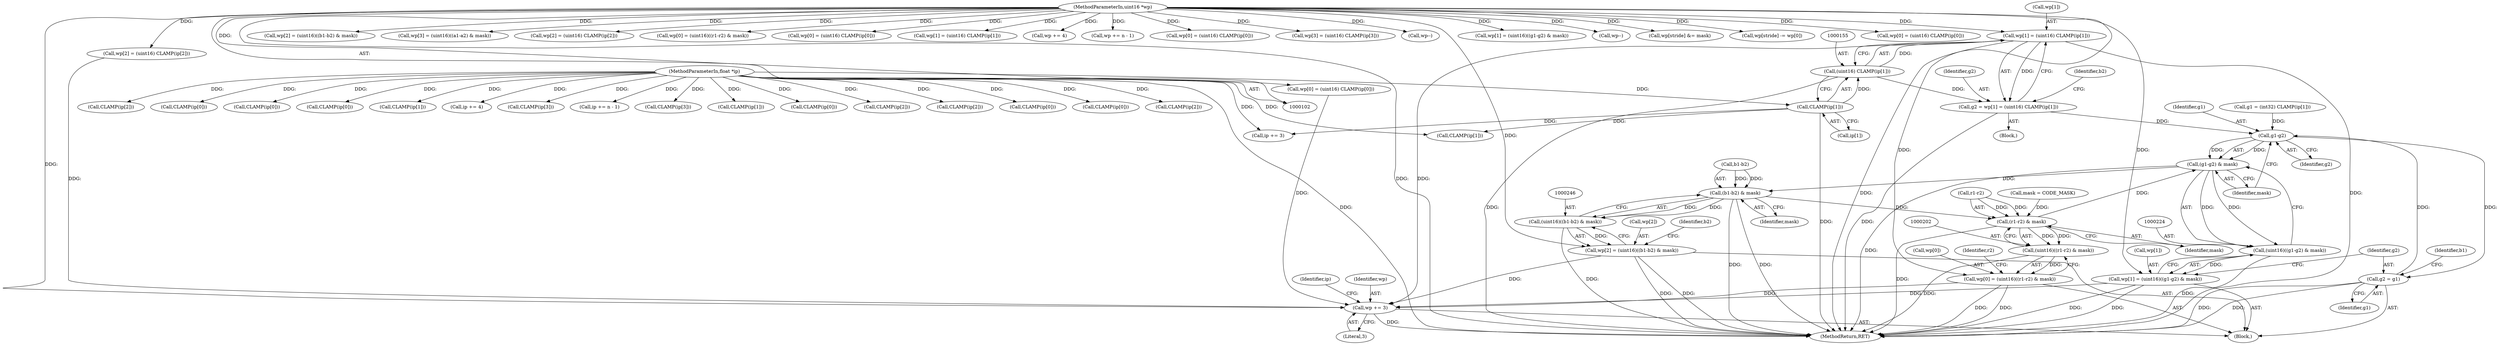 digraph "0_libtiff_83a4b92815ea04969d494416eaae3d4c6b338e4a#diff-c8b4b355f9b5c06d585b23138e1c185f_1@array" {
"1000150" [label="(Call,wp[1] = (uint16) CLAMP(ip[1]))"];
"1000106" [label="(MethodParameterIn,uint16 *wp)"];
"1000154" [label="(Call,(uint16) CLAMP(ip[1]))"];
"1000156" [label="(Call,CLAMP(ip[1]))"];
"1000103" [label="(MethodParameterIn,float *ip)"];
"1000148" [label="(Call,g2 = wp[1] = (uint16) CLAMP(ip[1]))"];
"1000226" [label="(Call,g1-g2)"];
"1000225" [label="(Call,(g1-g2) & mask)"];
"1000223" [label="(Call,(uint16)((g1-g2) & mask))"];
"1000219" [label="(Call,wp[1] = (uint16)((g1-g2) & mask))"];
"1000183" [label="(Call,wp += 3)"];
"1000247" [label="(Call,(b1-b2) & mask)"];
"1000203" [label="(Call,(r1-r2) & mask)"];
"1000201" [label="(Call,(uint16)((r1-r2) & mask))"];
"1000197" [label="(Call,wp[0] = (uint16)((r1-r2) & mask))"];
"1000245" [label="(Call,(uint16)((b1-b2) & mask))"];
"1000241" [label="(Call,wp[2] = (uint16)((b1-b2) & mask))"];
"1000230" [label="(Call,g2 = g1)"];
"1000123" [label="(Call,mask = CODE_MASK)"];
"1000183" [label="(Call,wp += 3)"];
"1000179" [label="(Block,)"];
"1000168" [label="(Call,CLAMP(ip[2]))"];
"1000223" [label="(Call,(uint16)((g1-g2) & mask))"];
"1000150" [label="(Call,wp[1] = (uint16) CLAMP(ip[1]))"];
"1000156" [label="(Call,CLAMP(ip[1]))"];
"1000220" [label="(Call,wp[1])"];
"1000162" [label="(Call,wp[2] = (uint16) CLAMP(ip[2]))"];
"1000378" [label="(Call,wp[2] = (uint16)((b1-b2) & mask))"];
"1000187" [label="(Identifier,ip)"];
"1000230" [label="(Call,g2 = g1)"];
"1000330" [label="(Call,CLAMP(ip[0]))"];
"1000185" [label="(Literal,3)"];
"1000400" [label="(Call,wp[3] = (uint16)((a1-a2) & mask))"];
"1000157" [label="(Call,ip[1])"];
"1000287" [label="(Call,wp[2] = (uint16) CLAMP(ip[2]))"];
"1000334" [label="(Call,wp[0] = (uint16)((r1-r2) & mask))"];
"1000144" [label="(Call,CLAMP(ip[0]))"];
"1000211" [label="(Call,g1 = (int32) CLAMP(ip[1]))"];
"1000263" [label="(Call,wp[0] = (uint16) CLAMP(ip[0]))"];
"1000193" [label="(Call,CLAMP(ip[0]))"];
"1000207" [label="(Identifier,mask)"];
"1000281" [label="(Call,CLAMP(ip[1]))"];
"1000323" [label="(Call,ip += 4)"];
"1000275" [label="(Call,wp[1] = (uint16) CLAMP(ip[1]))"];
"1000226" [label="(Call,g1-g2)"];
"1000242" [label="(Call,wp[2])"];
"1000106" [label="(MethodParameterIn,uint16 *wp)"];
"1000320" [label="(Call,wp += 4)"];
"1000231" [label="(Identifier,g2)"];
"1000247" [label="(Call,(b1-b2) & mask)"];
"1000421" [label="(Call,wp += n - 1)"];
"1000465" [label="(Call,wp[0] = (uint16) CLAMP(ip[0]))"];
"1000234" [label="(Identifier,b1)"];
"1000299" [label="(Call,wp[3] = (uint16) CLAMP(ip[3]))"];
"1000305" [label="(Call,CLAMP(ip[3]))"];
"1000229" [label="(Identifier,mask)"];
"1000225" [label="(Call,(g1-g2) & mask)"];
"1000186" [label="(Call,ip += 3)"];
"1000416" [label="(Call,ip += n - 1)"];
"1000215" [label="(Call,CLAMP(ip[1]))"];
"1000396" [label="(Call,CLAMP(ip[3]))"];
"1000248" [label="(Call,b1-b2)"];
"1000241" [label="(Call,wp[2] = (uint16)((b1-b2) & mask))"];
"1000458" [label="(Call,wp--)"];
"1000148" [label="(Call,g2 = wp[1] = (uint16) CLAMP(ip[1]))"];
"1000232" [label="(Identifier,g1)"];
"1000138" [label="(Call,wp[0] = (uint16) CLAMP(ip[0]))"];
"1000352" [label="(Call,CLAMP(ip[1]))"];
"1000356" [label="(Call,wp[1] = (uint16)((g1-g2) & mask))"];
"1000269" [label="(Call,CLAMP(ip[0]))"];
"1000475" [label="(Call,wp--)"];
"1000103" [label="(MethodParameterIn,float *ip)"];
"1000151" [label="(Call,wp[1])"];
"1000237" [label="(Call,CLAMP(ip[2]))"];
"1000374" [label="(Call,CLAMP(ip[2]))"];
"1000201" [label="(Call,(uint16)((r1-r2) & mask))"];
"1000453" [label="(Call,wp[stride] &= mask)"];
"1000446" [label="(Call,wp[stride] -= wp[0])"];
"1000135" [label="(Block,)"];
"1000209" [label="(Identifier,r2)"];
"1000154" [label="(Call,(uint16) CLAMP(ip[1]))"];
"1000477" [label="(MethodReturn,RET)"];
"1000253" [label="(Identifier,b2)"];
"1000471" [label="(Call,CLAMP(ip[0]))"];
"1000161" [label="(Identifier,b2)"];
"1000204" [label="(Call,r1-r2)"];
"1000442" [label="(Call,CLAMP(ip[0]))"];
"1000219" [label="(Call,wp[1] = (uint16)((g1-g2) & mask))"];
"1000203" [label="(Call,(r1-r2) & mask)"];
"1000251" [label="(Identifier,mask)"];
"1000198" [label="(Call,wp[0])"];
"1000436" [label="(Call,wp[0] = (uint16) CLAMP(ip[0]))"];
"1000228" [label="(Identifier,g2)"];
"1000149" [label="(Identifier,g2)"];
"1000293" [label="(Call,CLAMP(ip[2]))"];
"1000245" [label="(Call,(uint16)((b1-b2) & mask))"];
"1000197" [label="(Call,wp[0] = (uint16)((r1-r2) & mask))"];
"1000227" [label="(Identifier,g1)"];
"1000184" [label="(Identifier,wp)"];
"1000150" -> "1000148"  [label="AST: "];
"1000150" -> "1000154"  [label="CFG: "];
"1000151" -> "1000150"  [label="AST: "];
"1000154" -> "1000150"  [label="AST: "];
"1000148" -> "1000150"  [label="CFG: "];
"1000150" -> "1000477"  [label="DDG: "];
"1000150" -> "1000477"  [label="DDG: "];
"1000150" -> "1000148"  [label="DDG: "];
"1000106" -> "1000150"  [label="DDG: "];
"1000154" -> "1000150"  [label="DDG: "];
"1000150" -> "1000183"  [label="DDG: "];
"1000106" -> "1000102"  [label="AST: "];
"1000106" -> "1000477"  [label="DDG: "];
"1000106" -> "1000138"  [label="DDG: "];
"1000106" -> "1000162"  [label="DDG: "];
"1000106" -> "1000183"  [label="DDG: "];
"1000106" -> "1000197"  [label="DDG: "];
"1000106" -> "1000219"  [label="DDG: "];
"1000106" -> "1000241"  [label="DDG: "];
"1000106" -> "1000263"  [label="DDG: "];
"1000106" -> "1000275"  [label="DDG: "];
"1000106" -> "1000287"  [label="DDG: "];
"1000106" -> "1000299"  [label="DDG: "];
"1000106" -> "1000320"  [label="DDG: "];
"1000106" -> "1000334"  [label="DDG: "];
"1000106" -> "1000356"  [label="DDG: "];
"1000106" -> "1000378"  [label="DDG: "];
"1000106" -> "1000400"  [label="DDG: "];
"1000106" -> "1000421"  [label="DDG: "];
"1000106" -> "1000436"  [label="DDG: "];
"1000106" -> "1000446"  [label="DDG: "];
"1000106" -> "1000453"  [label="DDG: "];
"1000106" -> "1000458"  [label="DDG: "];
"1000106" -> "1000465"  [label="DDG: "];
"1000106" -> "1000475"  [label="DDG: "];
"1000154" -> "1000156"  [label="CFG: "];
"1000155" -> "1000154"  [label="AST: "];
"1000156" -> "1000154"  [label="AST: "];
"1000154" -> "1000477"  [label="DDG: "];
"1000154" -> "1000148"  [label="DDG: "];
"1000156" -> "1000154"  [label="DDG: "];
"1000156" -> "1000157"  [label="CFG: "];
"1000157" -> "1000156"  [label="AST: "];
"1000156" -> "1000477"  [label="DDG: "];
"1000103" -> "1000156"  [label="DDG: "];
"1000156" -> "1000186"  [label="DDG: "];
"1000156" -> "1000215"  [label="DDG: "];
"1000103" -> "1000102"  [label="AST: "];
"1000103" -> "1000477"  [label="DDG: "];
"1000103" -> "1000144"  [label="DDG: "];
"1000103" -> "1000168"  [label="DDG: "];
"1000103" -> "1000186"  [label="DDG: "];
"1000103" -> "1000193"  [label="DDG: "];
"1000103" -> "1000215"  [label="DDG: "];
"1000103" -> "1000237"  [label="DDG: "];
"1000103" -> "1000269"  [label="DDG: "];
"1000103" -> "1000281"  [label="DDG: "];
"1000103" -> "1000293"  [label="DDG: "];
"1000103" -> "1000305"  [label="DDG: "];
"1000103" -> "1000323"  [label="DDG: "];
"1000103" -> "1000330"  [label="DDG: "];
"1000103" -> "1000352"  [label="DDG: "];
"1000103" -> "1000374"  [label="DDG: "];
"1000103" -> "1000396"  [label="DDG: "];
"1000103" -> "1000416"  [label="DDG: "];
"1000103" -> "1000442"  [label="DDG: "];
"1000103" -> "1000471"  [label="DDG: "];
"1000148" -> "1000135"  [label="AST: "];
"1000149" -> "1000148"  [label="AST: "];
"1000161" -> "1000148"  [label="CFG: "];
"1000148" -> "1000477"  [label="DDG: "];
"1000148" -> "1000226"  [label="DDG: "];
"1000226" -> "1000225"  [label="AST: "];
"1000226" -> "1000228"  [label="CFG: "];
"1000227" -> "1000226"  [label="AST: "];
"1000228" -> "1000226"  [label="AST: "];
"1000229" -> "1000226"  [label="CFG: "];
"1000226" -> "1000225"  [label="DDG: "];
"1000226" -> "1000225"  [label="DDG: "];
"1000211" -> "1000226"  [label="DDG: "];
"1000230" -> "1000226"  [label="DDG: "];
"1000226" -> "1000230"  [label="DDG: "];
"1000225" -> "1000223"  [label="AST: "];
"1000225" -> "1000229"  [label="CFG: "];
"1000229" -> "1000225"  [label="AST: "];
"1000223" -> "1000225"  [label="CFG: "];
"1000225" -> "1000477"  [label="DDG: "];
"1000225" -> "1000223"  [label="DDG: "];
"1000225" -> "1000223"  [label="DDG: "];
"1000203" -> "1000225"  [label="DDG: "];
"1000225" -> "1000247"  [label="DDG: "];
"1000223" -> "1000219"  [label="AST: "];
"1000224" -> "1000223"  [label="AST: "];
"1000219" -> "1000223"  [label="CFG: "];
"1000223" -> "1000477"  [label="DDG: "];
"1000223" -> "1000219"  [label="DDG: "];
"1000219" -> "1000179"  [label="AST: "];
"1000220" -> "1000219"  [label="AST: "];
"1000231" -> "1000219"  [label="CFG: "];
"1000219" -> "1000477"  [label="DDG: "];
"1000219" -> "1000477"  [label="DDG: "];
"1000219" -> "1000183"  [label="DDG: "];
"1000183" -> "1000179"  [label="AST: "];
"1000183" -> "1000185"  [label="CFG: "];
"1000184" -> "1000183"  [label="AST: "];
"1000185" -> "1000183"  [label="AST: "];
"1000187" -> "1000183"  [label="CFG: "];
"1000183" -> "1000477"  [label="DDG: "];
"1000138" -> "1000183"  [label="DDG: "];
"1000162" -> "1000183"  [label="DDG: "];
"1000197" -> "1000183"  [label="DDG: "];
"1000241" -> "1000183"  [label="DDG: "];
"1000247" -> "1000245"  [label="AST: "];
"1000247" -> "1000251"  [label="CFG: "];
"1000248" -> "1000247"  [label="AST: "];
"1000251" -> "1000247"  [label="AST: "];
"1000245" -> "1000247"  [label="CFG: "];
"1000247" -> "1000477"  [label="DDG: "];
"1000247" -> "1000477"  [label="DDG: "];
"1000247" -> "1000203"  [label="DDG: "];
"1000247" -> "1000245"  [label="DDG: "];
"1000247" -> "1000245"  [label="DDG: "];
"1000248" -> "1000247"  [label="DDG: "];
"1000248" -> "1000247"  [label="DDG: "];
"1000203" -> "1000201"  [label="AST: "];
"1000203" -> "1000207"  [label="CFG: "];
"1000204" -> "1000203"  [label="AST: "];
"1000207" -> "1000203"  [label="AST: "];
"1000201" -> "1000203"  [label="CFG: "];
"1000203" -> "1000477"  [label="DDG: "];
"1000203" -> "1000201"  [label="DDG: "];
"1000203" -> "1000201"  [label="DDG: "];
"1000204" -> "1000203"  [label="DDG: "];
"1000204" -> "1000203"  [label="DDG: "];
"1000123" -> "1000203"  [label="DDG: "];
"1000201" -> "1000197"  [label="AST: "];
"1000202" -> "1000201"  [label="AST: "];
"1000197" -> "1000201"  [label="CFG: "];
"1000201" -> "1000477"  [label="DDG: "];
"1000201" -> "1000197"  [label="DDG: "];
"1000197" -> "1000179"  [label="AST: "];
"1000198" -> "1000197"  [label="AST: "];
"1000209" -> "1000197"  [label="CFG: "];
"1000197" -> "1000477"  [label="DDG: "];
"1000197" -> "1000477"  [label="DDG: "];
"1000245" -> "1000241"  [label="AST: "];
"1000246" -> "1000245"  [label="AST: "];
"1000241" -> "1000245"  [label="CFG: "];
"1000245" -> "1000477"  [label="DDG: "];
"1000245" -> "1000241"  [label="DDG: "];
"1000241" -> "1000179"  [label="AST: "];
"1000242" -> "1000241"  [label="AST: "];
"1000253" -> "1000241"  [label="CFG: "];
"1000241" -> "1000477"  [label="DDG: "];
"1000241" -> "1000477"  [label="DDG: "];
"1000230" -> "1000179"  [label="AST: "];
"1000230" -> "1000232"  [label="CFG: "];
"1000231" -> "1000230"  [label="AST: "];
"1000232" -> "1000230"  [label="AST: "];
"1000234" -> "1000230"  [label="CFG: "];
"1000230" -> "1000477"  [label="DDG: "];
"1000230" -> "1000477"  [label="DDG: "];
}
